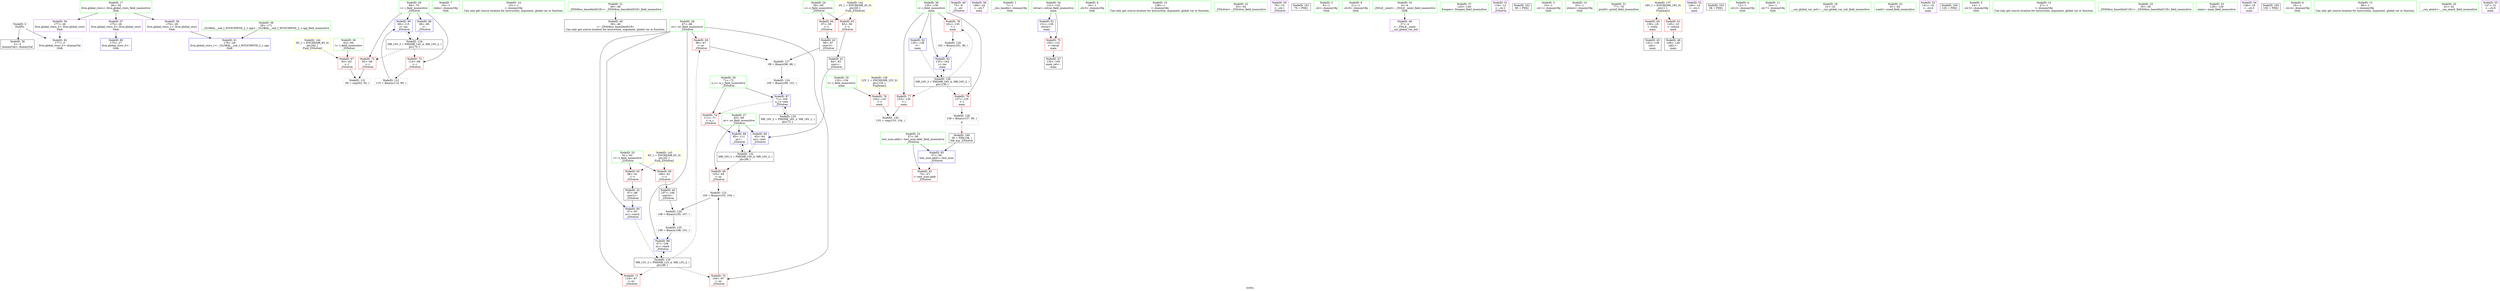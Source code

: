 digraph "SVFG" {
	label="SVFG";

	Node0x555a85687dc0 [shape=record,color=grey,label="{NodeID: 0\nNullPtr}"];
	Node0x555a85687dc0 -> Node0x555a8569be90[style=solid];
	Node0x555a85687dc0 -> Node0x555a8569f2f0[style=solid];
	Node0x555a8569f9a0 [shape=record,color=blue,label="{NodeID: 90\n69\<--115\ni\<--inc\n_Z5Solvei\n}"];
	Node0x555a8569f9a0 -> Node0x555a856a7a60[style=dashed];
	Node0x555a8569a2a0 [shape=record,color=green,label="{NodeID: 7\n18\<--1\nstdin\<--dummyObj\nGlob }"];
	Node0x555a8569a7a0 [shape=record,color=green,label="{NodeID: 14\n101\<--1\n\<--dummyObj\nCan only get source location for instruction, argument, global var or function.}"];
	Node0x555a8569aea0 [shape=record,color=green,label="{NodeID: 21\n40\<--46\n_ZNSt8ios_base4InitD1Ev\<--_ZNSt8ios_base4InitD1Ev_field_insensitive\n}"];
	Node0x555a8569aea0 -> Node0x555a8569bf90[style=solid];
	Node0x555a8569b4b0 [shape=record,color=green,label="{NodeID: 28\n67\<--68\nnv\<--nv_field_insensitive\n_Z5Solvei\n}"];
	Node0x555a8569b4b0 -> Node0x555a8569e800[style=solid];
	Node0x555a8569b4b0 -> Node0x555a8569e8d0[style=solid];
	Node0x555a8569b4b0 -> Node0x555a8569e9a0[style=solid];
	Node0x555a8569b4b0 -> Node0x555a8569f590[style=solid];
	Node0x555a8569b4b0 -> Node0x555a8569f800[style=solid];
	Node0x555a8569baf0 [shape=record,color=green,label="{NodeID: 35\n133\<--134\nt\<--t_field_insensitive\nmain\n}"];
	Node0x555a8569baf0 -> Node0x555a8569edb0[style=solid];
	Node0x555a856a2330 [shape=record,color=grey,label="{NodeID: 125\n109 = Binary(108, 101, )\n}"];
	Node0x555a856a2330 -> Node0x555a8569f800[style=solid];
	Node0x555a8569c160 [shape=record,color=black,label="{NodeID: 42\n87\<--86\nconv2\<--\n_Z5Solvei\n}"];
	Node0x555a8569c160 -> Node0x555a8569f590[style=solid];
	Node0x555a856a7060 [shape=record,color=black,label="{NodeID: 132\nMR_10V_3 = PHI(MR_10V_4, MR_10V_2, )\npts\{66 \}\n}"];
	Node0x555a856a7060 -> Node0x555a8569e730[style=dashed];
	Node0x555a856a7060 -> Node0x555a8569f8d0[style=dashed];
	Node0x555a8569d730 [shape=record,color=purple,label="{NodeID: 49\n75\<--8\n\<--.str\n_Z5Solvei\n}"];
	Node0x555a856a9560 [shape=record,color=yellow,style=double,label="{NodeID: 139\n22V_1 = ENCHI(MR_22V_0)\npts\{134 \}\nFun[main]}"];
	Node0x555a856a9560 -> Node0x555a8569edb0[style=dashed];
	Node0x555a8569dce0 [shape=record,color=purple,label="{NodeID: 56\n149\<--24\n\<--.str.7\nmain\n}"];
	Node0x555a8569e320 [shape=record,color=red,label="{NodeID: 63\n83\<--59\n\<--c\n_Z5Solvei\n}"];
	Node0x555a8569e320 -> Node0x555a8569c090[style=solid];
	Node0x555a8569e8d0 [shape=record,color=red,label="{NodeID: 70\n104\<--67\n\<--nv\n_Z5Solvei\n}"];
	Node0x555a8569e8d0 -> Node0x555a856a2030[style=solid];
	Node0x555a8569ee80 [shape=record,color=red,label="{NodeID: 77\n153\<--135\n\<--i\nmain\n}"];
	Node0x555a8569ee80 -> Node0x555a856a2ab0[style=solid];
	Node0x555a8569f4c0 [shape=record,color=blue,label="{NodeID: 84\n65\<--84\nnc\<--conv\n_Z5Solvei\n}"];
	Node0x555a8569f4c0 -> Node0x555a856a7060[style=dashed];
	Node0x555a85687c60 [shape=record,color=green,label="{NodeID: 1\n7\<--1\n__dso_handle\<--dummyObj\nGlob }"];
	Node0x555a8569fa70 [shape=record,color=blue,label="{NodeID: 91\n131\<--138\nretval\<--\nmain\n}"];
	Node0x555a8569fa70 -> Node0x555a8569ece0[style=dashed];
	Node0x555a8569a330 [shape=record,color=green,label="{NodeID: 8\n19\<--1\n.str.5\<--dummyObj\nGlob }"];
	Node0x555a8569a8a0 [shape=record,color=green,label="{NodeID: 15\n138\<--1\n\<--dummyObj\nCan only get source location for instruction, argument, global var or function.}"];
	Node0x555a8569afa0 [shape=record,color=green,label="{NodeID: 22\n53\<--54\n_Z5Solvei\<--_Z5Solvei_field_insensitive\n}"];
	Node0x555a8569b580 [shape=record,color=green,label="{NodeID: 29\n69\<--70\ni\<--i_field_insensitive\n_Z5Solvei\n}"];
	Node0x555a8569b580 -> Node0x555a8569ea70[style=solid];
	Node0x555a8569b580 -> Node0x555a8569eb40[style=solid];
	Node0x555a8569b580 -> Node0x555a8569f660[style=solid];
	Node0x555a8569b580 -> Node0x555a8569f9a0[style=solid];
	Node0x555a8569bbc0 [shape=record,color=green,label="{NodeID: 36\n135\<--136\ni\<--i_field_insensitive\nmain\n}"];
	Node0x555a8569bbc0 -> Node0x555a8569ee80[style=solid];
	Node0x555a8569bbc0 -> Node0x555a8569ef50[style=solid];
	Node0x555a8569bbc0 -> Node0x555a8569f020[style=solid];
	Node0x555a8569bbc0 -> Node0x555a8569fb40[style=solid];
	Node0x555a8569bbc0 -> Node0x555a8569fc10[style=solid];
	Node0x555a856a24b0 [shape=record,color=grey,label="{NodeID: 126\n108 = Binary(105, 107, )\n}"];
	Node0x555a856a24b0 -> Node0x555a856a2330[style=solid];
	Node0x555a8569c230 [shape=record,color=black,label="{NodeID: 43\n98\<--97\nconv3\<--\n_Z5Solvei\n}"];
	Node0x555a8569c230 -> Node0x555a856a2630[style=solid];
	Node0x555a856a7560 [shape=record,color=black,label="{NodeID: 133\nMR_12V_3 = PHI(MR_12V_4, MR_12V_2, )\npts\{68 \}\n}"];
	Node0x555a856a7560 -> Node0x555a8569e800[style=dashed];
	Node0x555a856a7560 -> Node0x555a8569e8d0[style=dashed];
	Node0x555a856a7560 -> Node0x555a8569e9a0[style=dashed];
	Node0x555a856a7560 -> Node0x555a8569f800[style=dashed];
	Node0x555a8569d800 [shape=record,color=purple,label="{NodeID: 50\n79\<--10\n\<--.str.1\n_Z5Solvei\n}"];
	Node0x555a8569ddb0 [shape=record,color=purple,label="{NodeID: 57\n175\<--26\nllvm.global_ctors_0\<--llvm.global_ctors\nGlob }"];
	Node0x555a8569ddb0 -> Node0x555a8569f0f0[style=solid];
	Node0x555a8569e3f0 [shape=record,color=red,label="{NodeID: 64\n97\<--59\n\<--c\n_Z5Solvei\n}"];
	Node0x555a8569e3f0 -> Node0x555a8569c230[style=solid];
	Node0x555a8569e9a0 [shape=record,color=red,label="{NodeID: 71\n118\<--67\n\<--nv\n_Z5Solvei\n}"];
	Node0x555a856af8b0 [shape=record,color=black,label="{NodeID: 161\n76 = PHI()\n}"];
	Node0x555a8569ef50 [shape=record,color=red,label="{NodeID: 78\n157\<--135\n\<--i\nmain\n}"];
	Node0x555a8569ef50 -> Node0x555a856a27b0[style=solid];
	Node0x555a8569f590 [shape=record,color=blue,label="{NodeID: 85\n67\<--87\nnv\<--conv2\n_Z5Solvei\n}"];
	Node0x555a8569f590 -> Node0x555a856a7560[style=dashed];
	Node0x555a856997b0 [shape=record,color=green,label="{NodeID: 2\n8\<--1\n.str\<--dummyObj\nGlob }"];
	Node0x555a8569fb40 [shape=record,color=blue,label="{NodeID: 92\n135\<--138\ni\<--\nmain\n}"];
	Node0x555a8569fb40 -> Node0x555a856a8460[style=dashed];
	Node0x555a8569a3c0 [shape=record,color=green,label="{NodeID: 9\n21\<--1\n.str.6\<--dummyObj\nGlob }"];
	Node0x555a8569a9a0 [shape=record,color=green,label="{NodeID: 16\n4\<--6\n_ZStL8__ioinit\<--_ZStL8__ioinit_field_insensitive\nGlob }"];
	Node0x555a8569a9a0 -> Node0x555a8569d660[style=solid];
	Node0x555a8569b0a0 [shape=record,color=green,label="{NodeID: 23\n57\<--58\ntest_num.addr\<--test_num.addr_field_insensitive\n_Z5Solvei\n}"];
	Node0x555a8569b0a0 -> Node0x555a8569e250[style=solid];
	Node0x555a8569b0a0 -> Node0x555a8569f3f0[style=solid];
	Node0x555a8569b650 [shape=record,color=green,label="{NodeID: 30\n71\<--72\nn_c\<--n_c_field_insensitive\n_Z5Solvei\n}"];
	Node0x555a8569b650 -> Node0x555a8569ec10[style=solid];
	Node0x555a8569b650 -> Node0x555a8569f730[style=solid];
	Node0x555a8569bc90 [shape=record,color=green,label="{NodeID: 37\n143\<--144\nfreopen\<--freopen_field_insensitive\n}"];
	Node0x555a856a2630 [shape=record,color=grey,label="{NodeID: 127\n99 = Binary(96, 98, )\n}"];
	Node0x555a856a2630 -> Node0x555a856a21b0[style=solid];
	Node0x555a8569c300 [shape=record,color=black,label="{NodeID: 44\n107\<--106\nconv4\<--\n_Z5Solvei\n}"];
	Node0x555a8569c300 -> Node0x555a856a24b0[style=solid];
	Node0x555a856a7a60 [shape=record,color=black,label="{NodeID: 134\nMR_14V_3 = PHI(MR_14V_4, MR_14V_2, )\npts\{70 \}\n}"];
	Node0x555a856a7a60 -> Node0x555a8569ea70[style=dashed];
	Node0x555a856a7a60 -> Node0x555a8569eb40[style=dashed];
	Node0x555a856a7a60 -> Node0x555a8569f9a0[style=dashed];
	Node0x555a8569d8d0 [shape=record,color=purple,label="{NodeID: 51\n119\<--12\n\<--.str.2\n_Z5Solvei\n}"];
	Node0x555a8569deb0 [shape=record,color=purple,label="{NodeID: 58\n176\<--26\nllvm.global_ctors_1\<--llvm.global_ctors\nGlob }"];
	Node0x555a8569deb0 -> Node0x555a8569f1f0[style=solid];
	Node0x555a8569e4c0 [shape=record,color=red,label="{NodeID: 65\n86\<--61\n\<--v\n_Z5Solvei\n}"];
	Node0x555a8569e4c0 -> Node0x555a8569c160[style=solid];
	Node0x555a8569ea70 [shape=record,color=red,label="{NodeID: 72\n92\<--69\n\<--i\n_Z5Solvei\n}"];
	Node0x555a8569ea70 -> Node0x555a856a2c30[style=solid];
	Node0x555a856af9b0 [shape=record,color=black,label="{NodeID: 162\n80 = PHI()\n}"];
	Node0x555a8569f020 [shape=record,color=red,label="{NodeID: 79\n161\<--135\n\<--i\nmain\n}"];
	Node0x555a8569f020 -> Node0x555a856a2930[style=solid];
	Node0x555a8569f660 [shape=record,color=blue,label="{NodeID: 86\n69\<--90\ni\<--\n_Z5Solvei\n}"];
	Node0x555a8569f660 -> Node0x555a856a7a60[style=dashed];
	Node0x555a85699840 [shape=record,color=green,label="{NodeID: 3\n10\<--1\n.str.1\<--dummyObj\nGlob }"];
	Node0x555a8569fc10 [shape=record,color=blue,label="{NodeID: 93\n135\<--162\ni\<--inc\nmain\n}"];
	Node0x555a8569fc10 -> Node0x555a856a8460[style=dashed];
	Node0x555a8569a450 [shape=record,color=green,label="{NodeID: 10\n23\<--1\nstdout\<--dummyObj\nGlob }"];
	Node0x555a8569aaa0 [shape=record,color=green,label="{NodeID: 17\n26\<--30\nllvm.global_ctors\<--llvm.global_ctors_field_insensitive\nGlob }"];
	Node0x555a8569aaa0 -> Node0x555a8569ddb0[style=solid];
	Node0x555a8569aaa0 -> Node0x555a8569deb0[style=solid];
	Node0x555a8569aaa0 -> Node0x555a8569dfb0[style=solid];
	Node0x555a8569b170 [shape=record,color=green,label="{NodeID: 24\n59\<--60\nc\<--c_field_insensitive\n_Z5Solvei\n}"];
	Node0x555a8569b170 -> Node0x555a8569e320[style=solid];
	Node0x555a8569b170 -> Node0x555a8569e3f0[style=solid];
	Node0x555a8569b720 [shape=record,color=green,label="{NodeID: 31\n77\<--78\nprintf\<--printf_field_insensitive\n}"];
	Node0x555a8569bd90 [shape=record,color=green,label="{NodeID: 38\n28\<--171\n_GLOBAL__sub_I_WYOCMWYH_2_1.cpp\<--_GLOBAL__sub_I_WYOCMWYH_2_1.cpp_field_insensitive\n}"];
	Node0x555a8569bd90 -> Node0x555a8569f1f0[style=solid];
	Node0x555a856a27b0 [shape=record,color=grey,label="{NodeID: 128\n158 = Binary(157, 90, )\n|{<s0>9}}"];
	Node0x555a856a27b0:s0 -> Node0x555a856b0590[style=solid,color=red];
	Node0x555a8569c3d0 [shape=record,color=black,label="{NodeID: 45\n142\<--139\ncall\<--\nmain\n}"];
	Node0x555a856a7f60 [shape=record,color=black,label="{NodeID: 135\nMR_16V_2 = PHI(MR_16V_3, MR_16V_1, )\npts\{72 \}\n}"];
	Node0x555a856a7f60 -> Node0x555a8569f730[style=dashed];
	Node0x555a8569d9a0 [shape=record,color=purple,label="{NodeID: 52\n140\<--14\n\<--.str.3\nmain\n}"];
	Node0x555a856a9830 [shape=record,color=yellow,style=double,label="{NodeID: 142\n4V_1 = ENCHI(MR_4V_0)\npts\{60 \}\nFun[_Z5Solvei]}"];
	Node0x555a856a9830 -> Node0x555a8569e320[style=dashed];
	Node0x555a856a9830 -> Node0x555a8569e3f0[style=dashed];
	Node0x555a8569dfb0 [shape=record,color=purple,label="{NodeID: 59\n177\<--26\nllvm.global_ctors_2\<--llvm.global_ctors\nGlob }"];
	Node0x555a8569dfb0 -> Node0x555a8569f2f0[style=solid];
	Node0x555a8569e590 [shape=record,color=red,label="{NodeID: 66\n106\<--61\n\<--v\n_Z5Solvei\n}"];
	Node0x555a8569e590 -> Node0x555a8569c300[style=solid];
	Node0x555a8569eb40 [shape=record,color=red,label="{NodeID: 73\n114\<--69\n\<--i\n_Z5Solvei\n}"];
	Node0x555a8569eb40 -> Node0x555a856a1eb0[style=solid];
	Node0x555a856afab0 [shape=record,color=black,label="{NodeID: 163\n38 = PHI()\n}"];
	Node0x555a8569f0f0 [shape=record,color=blue,label="{NodeID: 80\n175\<--27\nllvm.global_ctors_0\<--\nGlob }"];
	Node0x555a8569f730 [shape=record,color=blue,label="{NodeID: 87\n71\<--100\nn_c\<--rem\n_Z5Solvei\n}"];
	Node0x555a8569f730 -> Node0x555a8569ec10[style=dashed];
	Node0x555a8569f730 -> Node0x555a856a7f60[style=dashed];
	Node0x555a856998d0 [shape=record,color=green,label="{NodeID: 4\n12\<--1\n.str.2\<--dummyObj\nGlob }"];
	Node0x555a8569a4e0 [shape=record,color=green,label="{NodeID: 11\n24\<--1\n.str.7\<--dummyObj\nGlob }"];
	Node0x555a8569aba0 [shape=record,color=green,label="{NodeID: 18\n31\<--32\n__cxx_global_var_init\<--__cxx_global_var_init_field_insensitive\n}"];
	Node0x555a8569b240 [shape=record,color=green,label="{NodeID: 25\n61\<--62\nv\<--v_field_insensitive\n_Z5Solvei\n}"];
	Node0x555a8569b240 -> Node0x555a8569e4c0[style=solid];
	Node0x555a8569b240 -> Node0x555a8569e590[style=solid];
	Node0x555a8569b820 [shape=record,color=green,label="{NodeID: 32\n81\<--82\nscanf\<--scanf_field_insensitive\n}"];
	Node0x555a856a1eb0 [shape=record,color=grey,label="{NodeID: 122\n115 = Binary(114, 90, )\n}"];
	Node0x555a856a1eb0 -> Node0x555a8569f9a0[style=solid];
	Node0x555a8569be90 [shape=record,color=black,label="{NodeID: 39\n2\<--3\ndummyVal\<--dummyVal\n}"];
	Node0x555a856a2930 [shape=record,color=grey,label="{NodeID: 129\n162 = Binary(161, 90, )\n}"];
	Node0x555a856a2930 -> Node0x555a8569fc10[style=solid];
	Node0x555a8569c4a0 [shape=record,color=black,label="{NodeID: 46\n148\<--145\ncall1\<--\nmain\n}"];
	Node0x555a856a8460 [shape=record,color=black,label="{NodeID: 136\nMR_24V_3 = PHI(MR_24V_4, MR_24V_2, )\npts\{136 \}\n}"];
	Node0x555a856a8460 -> Node0x555a8569ee80[style=dashed];
	Node0x555a856a8460 -> Node0x555a8569ef50[style=dashed];
	Node0x555a856a8460 -> Node0x555a8569f020[style=dashed];
	Node0x555a856a8460 -> Node0x555a8569fc10[style=dashed];
	Node0x555a8569da70 [shape=record,color=purple,label="{NodeID: 53\n141\<--16\n\<--.str.4\nmain\n}"];
	Node0x555a856a9910 [shape=record,color=yellow,style=double,label="{NodeID: 143\n6V_1 = ENCHI(MR_6V_0)\npts\{62 \}\nFun[_Z5Solvei]}"];
	Node0x555a856a9910 -> Node0x555a8569e4c0[style=dashed];
	Node0x555a856a9910 -> Node0x555a8569e590[style=dashed];
	Node0x555a8569e0b0 [shape=record,color=red,label="{NodeID: 60\n139\<--18\n\<--stdin\nmain\n}"];
	Node0x555a8569e0b0 -> Node0x555a8569c3d0[style=solid];
	Node0x555a8569e660 [shape=record,color=red,label="{NodeID: 67\n93\<--63\n\<--l\n_Z5Solvei\n}"];
	Node0x555a8569e660 -> Node0x555a856a2c30[style=solid];
	Node0x555a8569ec10 [shape=record,color=red,label="{NodeID: 74\n111\<--71\n\<--n_c\n_Z5Solvei\n}"];
	Node0x555a8569ec10 -> Node0x555a8569f8d0[style=solid];
	Node0x555a856b0390 [shape=record,color=black,label="{NodeID: 164\n120 = PHI()\n}"];
	Node0x555a8569f1f0 [shape=record,color=blue,label="{NodeID: 81\n176\<--28\nllvm.global_ctors_1\<--_GLOBAL__sub_I_WYOCMWYH_2_1.cpp\nGlob }"];
	Node0x555a8569f800 [shape=record,color=blue,label="{NodeID: 88\n67\<--109\nnv\<--rem6\n_Z5Solvei\n}"];
	Node0x555a8569f800 -> Node0x555a856a7560[style=dashed];
	Node0x555a85699960 [shape=record,color=green,label="{NodeID: 5\n14\<--1\n.str.3\<--dummyObj\nGlob }"];
	Node0x555a8569a5a0 [shape=record,color=green,label="{NodeID: 12\n27\<--1\n\<--dummyObj\nCan only get source location for instruction, argument, global var or function.}"];
	Node0x555a8569aca0 [shape=record,color=green,label="{NodeID: 19\n35\<--36\n_ZNSt8ios_base4InitC1Ev\<--_ZNSt8ios_base4InitC1Ev_field_insensitive\n}"];
	Node0x555a8569b310 [shape=record,color=green,label="{NodeID: 26\n63\<--64\nl\<--l_field_insensitive\n_Z5Solvei\n}"];
	Node0x555a8569b310 -> Node0x555a8569e660[style=solid];
	Node0x555a8569b920 [shape=record,color=green,label="{NodeID: 33\n128\<--129\nmain\<--main_field_insensitive\n}"];
	Node0x555a856a2030 [shape=record,color=grey,label="{NodeID: 123\n105 = Binary(103, 104, )\n}"];
	Node0x555a856a2030 -> Node0x555a856a24b0[style=solid];
	Node0x555a8569bf90 [shape=record,color=black,label="{NodeID: 40\n39\<--40\n\<--_ZNSt8ios_base4InitD1Ev\nCan only get source location for instruction, argument, global var or function.}"];
	Node0x555a856a2ab0 [shape=record,color=grey,label="{NodeID: 130\n155 = cmp(153, 154, )\n}"];
	Node0x555a8569c570 [shape=record,color=black,label="{NodeID: 47\n130\<--165\nmain_ret\<--\nmain\n}"];
	Node0x555a856a8960 [shape=record,color=yellow,style=double,label="{NodeID: 137\n18V_1 = ENCHI(MR_18V_0)\npts\{1 \}\nFun[main]}"];
	Node0x555a856a8960 -> Node0x555a8569e0b0[style=dashed];
	Node0x555a856a8960 -> Node0x555a8569e180[style=dashed];
	Node0x555a8569db40 [shape=record,color=purple,label="{NodeID: 54\n146\<--19\n\<--.str.5\nmain\n}"];
	Node0x555a856a99f0 [shape=record,color=yellow,style=double,label="{NodeID: 144\n8V_1 = ENCHI(MR_8V_0)\npts\{64 \}\nFun[_Z5Solvei]}"];
	Node0x555a856a99f0 -> Node0x555a8569e660[style=dashed];
	Node0x555a8569e180 [shape=record,color=red,label="{NodeID: 61\n145\<--23\n\<--stdout\nmain\n}"];
	Node0x555a8569e180 -> Node0x555a8569c4a0[style=solid];
	Node0x555a8569e730 [shape=record,color=red,label="{NodeID: 68\n103\<--65\n\<--nc\n_Z5Solvei\n}"];
	Node0x555a8569e730 -> Node0x555a856a2030[style=solid];
	Node0x555a8569ece0 [shape=record,color=red,label="{NodeID: 75\n165\<--131\n\<--retval\nmain\n}"];
	Node0x555a8569ece0 -> Node0x555a8569c570[style=solid];
	Node0x555a856b0490 [shape=record,color=black,label="{NodeID: 165\n150 = PHI()\n}"];
	Node0x555a8569f2f0 [shape=record,color=blue, style = dotted,label="{NodeID: 82\n177\<--3\nllvm.global_ctors_2\<--dummyVal\nGlob }"];
	Node0x555a8569f8d0 [shape=record,color=blue,label="{NodeID: 89\n65\<--111\nnc\<--\n_Z5Solvei\n}"];
	Node0x555a8569f8d0 -> Node0x555a856a7060[style=dashed];
	Node0x555a856999f0 [shape=record,color=green,label="{NodeID: 6\n16\<--1\n.str.4\<--dummyObj\nGlob }"];
	Node0x555a8569a6a0 [shape=record,color=green,label="{NodeID: 13\n90\<--1\n\<--dummyObj\nCan only get source location for instruction, argument, global var or function.}"];
	Node0x555a8569ada0 [shape=record,color=green,label="{NodeID: 20\n41\<--42\n__cxa_atexit\<--__cxa_atexit_field_insensitive\n}"];
	Node0x555a8569b3e0 [shape=record,color=green,label="{NodeID: 27\n65\<--66\nnc\<--nc_field_insensitive\n_Z5Solvei\n}"];
	Node0x555a8569b3e0 -> Node0x555a8569e730[style=solid];
	Node0x555a8569b3e0 -> Node0x555a8569f4c0[style=solid];
	Node0x555a8569b3e0 -> Node0x555a8569f8d0[style=solid];
	Node0x555a8569ba20 [shape=record,color=green,label="{NodeID: 34\n131\<--132\nretval\<--retval_field_insensitive\nmain\n}"];
	Node0x555a8569ba20 -> Node0x555a8569ece0[style=solid];
	Node0x555a8569ba20 -> Node0x555a8569fa70[style=solid];
	Node0x555a856a21b0 [shape=record,color=grey,label="{NodeID: 124\n100 = Binary(99, 101, )\n}"];
	Node0x555a856a21b0 -> Node0x555a8569f730[style=solid];
	Node0x555a8569c090 [shape=record,color=black,label="{NodeID: 41\n84\<--83\nconv\<--\n_Z5Solvei\n}"];
	Node0x555a8569c090 -> Node0x555a8569f4c0[style=solid];
	Node0x555a856a2c30 [shape=record,color=grey,label="{NodeID: 131\n94 = cmp(92, 93, )\n}"];
	Node0x555a8569d660 [shape=record,color=purple,label="{NodeID: 48\n37\<--4\n\<--_ZStL8__ioinit\n__cxx_global_var_init\n}"];
	Node0x555a8569dc10 [shape=record,color=purple,label="{NodeID: 55\n147\<--21\n\<--.str.6\nmain\n}"];
	Node0x555a8569e250 [shape=record,color=red,label="{NodeID: 62\n74\<--57\n\<--test_num.addr\n_Z5Solvei\n}"];
	Node0x555a8569e800 [shape=record,color=red,label="{NodeID: 69\n96\<--67\n\<--nv\n_Z5Solvei\n}"];
	Node0x555a8569e800 -> Node0x555a856a2630[style=solid];
	Node0x555a8569edb0 [shape=record,color=red,label="{NodeID: 76\n154\<--133\n\<--t\nmain\n}"];
	Node0x555a8569edb0 -> Node0x555a856a2ab0[style=solid];
	Node0x555a856b0590 [shape=record,color=black,label="{NodeID: 166\n56 = PHI(158, )\n0th arg _Z5Solvei }"];
	Node0x555a856b0590 -> Node0x555a8569f3f0[style=solid];
	Node0x555a8569f3f0 [shape=record,color=blue,label="{NodeID: 83\n57\<--56\ntest_num.addr\<--test_num\n_Z5Solvei\n}"];
	Node0x555a8569f3f0 -> Node0x555a8569e250[style=dashed];
}
